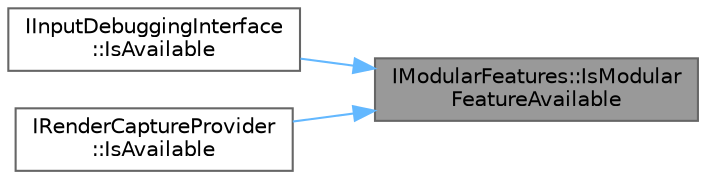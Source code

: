 digraph "IModularFeatures::IsModularFeatureAvailable"
{
 // INTERACTIVE_SVG=YES
 // LATEX_PDF_SIZE
  bgcolor="transparent";
  edge [fontname=Helvetica,fontsize=10,labelfontname=Helvetica,labelfontsize=10];
  node [fontname=Helvetica,fontsize=10,shape=box,height=0.2,width=0.4];
  rankdir="RL";
  Node1 [id="Node000001",label="IModularFeatures::IsModular\lFeatureAvailable",height=0.2,width=0.4,color="gray40", fillcolor="grey60", style="filled", fontcolor="black",tooltip="Checks to see if the specified feature is available."];
  Node1 -> Node2 [id="edge1_Node000001_Node000002",dir="back",color="steelblue1",style="solid",tooltip=" "];
  Node2 [id="Node000002",label="IInputDebuggingInterface\l::IsAvailable",height=0.2,width=0.4,color="grey40", fillcolor="white", style="filled",URL="$d6/dca/classIInputDebuggingInterface.html#a58ec0b4e5ef3133b14e1bf2ecc684d45",tooltip=" "];
  Node1 -> Node3 [id="edge2_Node000001_Node000003",dir="back",color="steelblue1",style="solid",tooltip=" "];
  Node3 [id="Node000003",label="IRenderCaptureProvider\l::IsAvailable",height=0.2,width=0.4,color="grey40", fillcolor="white", style="filled",URL="$de/d0a/classIRenderCaptureProvider.html#a2e82e0659fd43913e9fc1a8a4fa5d5ad",tooltip="Checks to see if the specified feature is available."];
}
